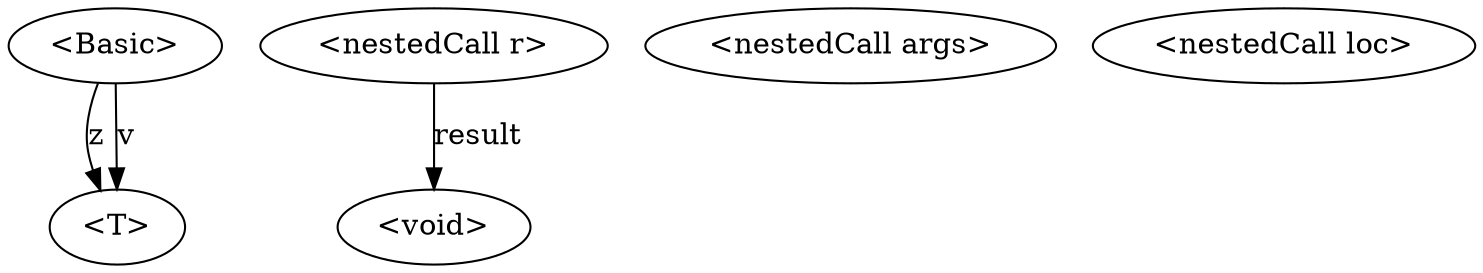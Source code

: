 digraph G {
n0->n10 [label="z"]
n0->n10 [label="v"]
n0[label="<Basic>"]
n10[label="<T>"]
n3->n4 [label="result"]
n3[label="<nestedCall r>"]
n4[label="<void>"]
n1[label="<nestedCall args>"]
n2[label="<nestedCall loc>"]
}
